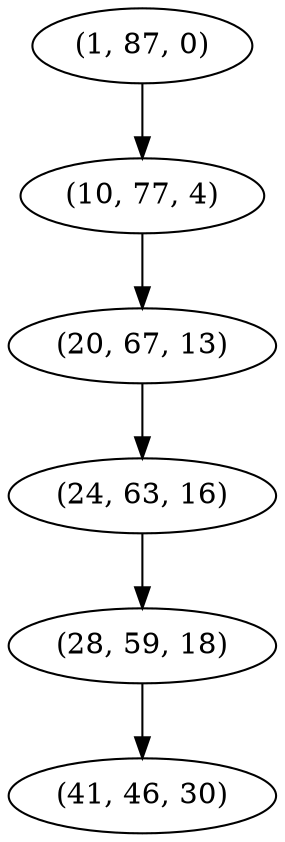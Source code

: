 digraph tree {
    "(1, 87, 0)";
    "(10, 77, 4)";
    "(20, 67, 13)";
    "(24, 63, 16)";
    "(28, 59, 18)";
    "(41, 46, 30)";
    "(1, 87, 0)" -> "(10, 77, 4)";
    "(10, 77, 4)" -> "(20, 67, 13)";
    "(20, 67, 13)" -> "(24, 63, 16)";
    "(24, 63, 16)" -> "(28, 59, 18)";
    "(28, 59, 18)" -> "(41, 46, 30)";
}
